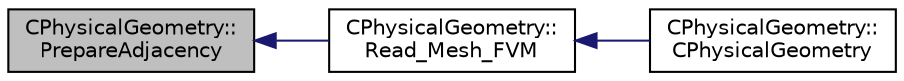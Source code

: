 digraph "CPhysicalGeometry::PrepareAdjacency"
{
  edge [fontname="Helvetica",fontsize="10",labelfontname="Helvetica",labelfontsize="10"];
  node [fontname="Helvetica",fontsize="10",shape=record];
  rankdir="LR";
  Node832 [label="CPhysicalGeometry::\lPrepareAdjacency",height=0.2,width=0.4,color="black", fillcolor="grey75", style="filled", fontcolor="black"];
  Node832 -> Node833 [dir="back",color="midnightblue",fontsize="10",style="solid",fontname="Helvetica"];
  Node833 [label="CPhysicalGeometry::\lRead_Mesh_FVM",height=0.2,width=0.4,color="black", fillcolor="white", style="filled",URL="$class_c_physical_geometry.html#ad4096218a43c6a5ec4c56576c0c30e5b",tooltip="Reads the geometry of the grid and adjust the boundary conditions with the configuration file in para..."];
  Node833 -> Node834 [dir="back",color="midnightblue",fontsize="10",style="solid",fontname="Helvetica"];
  Node834 [label="CPhysicalGeometry::\lCPhysicalGeometry",height=0.2,width=0.4,color="black", fillcolor="white", style="filled",URL="$class_c_physical_geometry.html#a075a737b341a64de5463ddd41096692e",tooltip="Reads the geometry of the grid and adjust the boundary conditions with the configuration file..."];
}
